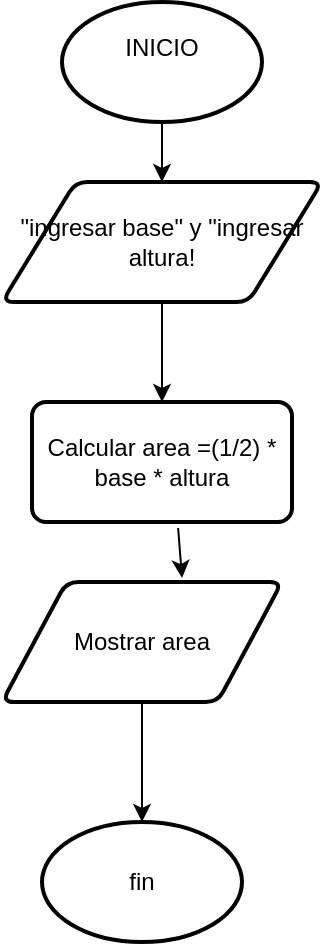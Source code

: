 <mxfile version="26.0.11" pages="4">
  <diagram name="EJERCICIO 1" id="E8qTxCrl24WaX47h1Tu2">
    <mxGraphModel dx="1078" dy="441" grid="1" gridSize="10" guides="1" tooltips="1" connect="1" arrows="1" fold="1" page="1" pageScale="1" pageWidth="827" pageHeight="1169" math="0" shadow="0">
      <root>
        <mxCell id="0" />
        <mxCell id="1" parent="0" />
        <mxCell id="IdaQO2nsMg845LavYgVP-1" value="INICIO&lt;div&gt;&lt;br&gt;&lt;/div&gt;" style="strokeWidth=2;html=1;shape=mxgraph.flowchart.start_1;whiteSpace=wrap;" parent="1" vertex="1">
          <mxGeometry x="120" y="30" width="100" height="60" as="geometry" />
        </mxCell>
        <mxCell id="IdaQO2nsMg845LavYgVP-2" value="" style="endArrow=classic;html=1;rounded=0;exitX=0.5;exitY=1;exitDx=0;exitDy=0;exitPerimeter=0;entryX=0.5;entryY=0;entryDx=0;entryDy=0;" parent="1" source="IdaQO2nsMg845LavYgVP-1" target="IdaQO2nsMg845LavYgVP-10" edge="1">
          <mxGeometry width="50" height="50" relative="1" as="geometry">
            <mxPoint x="390" y="260" as="sourcePoint" />
            <mxPoint x="170" y="120" as="targetPoint" />
          </mxGeometry>
        </mxCell>
        <mxCell id="IdaQO2nsMg845LavYgVP-7" value="" style="endArrow=classic;html=1;rounded=0;exitX=0.5;exitY=1;exitDx=0;exitDy=0;entryX=0.5;entryY=0;entryDx=0;entryDy=0;" parent="1" source="IdaQO2nsMg845LavYgVP-10" target="IdaQO2nsMg845LavYgVP-8" edge="1">
          <mxGeometry width="50" height="50" relative="1" as="geometry">
            <mxPoint x="169.5" y="190" as="sourcePoint" />
            <mxPoint x="169.5" y="230" as="targetPoint" />
          </mxGeometry>
        </mxCell>
        <mxCell id="IdaQO2nsMg845LavYgVP-8" value="Calcular area =(1/2) * base * altura" style="rounded=1;whiteSpace=wrap;html=1;absoluteArcSize=1;arcSize=14;strokeWidth=2;" parent="1" vertex="1">
          <mxGeometry x="105" y="230" width="130" height="60" as="geometry" />
        </mxCell>
        <mxCell id="IdaQO2nsMg845LavYgVP-9" value="Mostrar area" style="shape=parallelogram;html=1;strokeWidth=2;perimeter=parallelogramPerimeter;whiteSpace=wrap;rounded=1;arcSize=12;size=0.23;" parent="1" vertex="1">
          <mxGeometry x="90" y="320" width="140" height="60" as="geometry" />
        </mxCell>
        <mxCell id="IdaQO2nsMg845LavYgVP-10" value="&quot;ingresar base&quot; y &quot;ingresar altura!" style="shape=parallelogram;html=1;strokeWidth=2;perimeter=parallelogramPerimeter;whiteSpace=wrap;rounded=1;arcSize=12;size=0.23;" parent="1" vertex="1">
          <mxGeometry x="90" y="120" width="160" height="60" as="geometry" />
        </mxCell>
        <mxCell id="IdaQO2nsMg845LavYgVP-12" value="" style="endArrow=classic;html=1;rounded=0;entryX=0.643;entryY=-0.033;entryDx=0;entryDy=0;exitX=0.562;exitY=1.05;exitDx=0;exitDy=0;exitPerimeter=0;entryPerimeter=0;" parent="1" source="IdaQO2nsMg845LavYgVP-8" target="IdaQO2nsMg845LavYgVP-9" edge="1">
          <mxGeometry width="50" height="50" relative="1" as="geometry">
            <mxPoint x="170" y="290" as="sourcePoint" />
            <mxPoint x="169.5" y="330" as="targetPoint" />
          </mxGeometry>
        </mxCell>
        <mxCell id="IdaQO2nsMg845LavYgVP-16" value="" style="endArrow=classic;html=1;rounded=0;entryX=0.5;entryY=0;entryDx=0;entryDy=0;exitX=0.5;exitY=1;exitDx=0;exitDy=0;entryPerimeter=0;" parent="1" source="IdaQO2nsMg845LavYgVP-9" target="IdaQO2nsMg845LavYgVP-17" edge="1">
          <mxGeometry width="50" height="50" relative="1" as="geometry">
            <mxPoint x="160" y="400" as="sourcePoint" />
            <mxPoint x="162" y="425" as="targetPoint" />
          </mxGeometry>
        </mxCell>
        <mxCell id="IdaQO2nsMg845LavYgVP-17" value="fin" style="strokeWidth=2;html=1;shape=mxgraph.flowchart.start_1;whiteSpace=wrap;" parent="1" vertex="1">
          <mxGeometry x="110" y="440" width="100" height="60" as="geometry" />
        </mxCell>
      </root>
    </mxGraphModel>
  </diagram>
  <diagram id="unvtXDgZvLdVAHm-BKA2" name="EJERCICIO 2">
    <mxGraphModel dx="1078" dy="441" grid="1" gridSize="10" guides="1" tooltips="1" connect="1" arrows="1" fold="1" page="1" pageScale="1" pageWidth="827" pageHeight="1169" math="0" shadow="0">
      <root>
        <mxCell id="0" />
        <mxCell id="1" parent="0" />
        <mxCell id="JaoSyzYjn5IvlZ-Eoaz8-1" value="INICIO" style="strokeWidth=2;html=1;shape=mxgraph.flowchart.start_1;whiteSpace=wrap;" vertex="1" parent="1">
          <mxGeometry x="130" y="40" width="100" height="60" as="geometry" />
        </mxCell>
        <mxCell id="JaoSyzYjn5IvlZ-Eoaz8-2" value="FIN" style="strokeWidth=2;html=1;shape=mxgraph.flowchart.start_1;whiteSpace=wrap;" vertex="1" parent="1">
          <mxGeometry x="130" y="470" width="100" height="60" as="geometry" />
        </mxCell>
        <mxCell id="JaoSyzYjn5IvlZ-Eoaz8-3" value="" style="endArrow=classic;html=1;rounded=0;exitX=0.5;exitY=1;exitDx=0;exitDy=0;exitPerimeter=0;entryX=0.5;entryY=0;entryDx=0;entryDy=0;" edge="1" parent="1" source="JaoSyzYjn5IvlZ-Eoaz8-1" target="JaoSyzYjn5IvlZ-Eoaz8-4">
          <mxGeometry width="50" height="50" relative="1" as="geometry">
            <mxPoint x="390" y="260" as="sourcePoint" />
            <mxPoint x="180" y="150" as="targetPoint" />
          </mxGeometry>
        </mxCell>
        <mxCell id="JaoSyzYjn5IvlZ-Eoaz8-4" value="&quot;INGRESAR METROS&quot;" style="shape=parallelogram;perimeter=parallelogramPerimeter;whiteSpace=wrap;html=1;fixedSize=1;" vertex="1" parent="1">
          <mxGeometry x="99" y="160" width="190" height="60" as="geometry" />
        </mxCell>
        <mxCell id="JaoSyzYjn5IvlZ-Eoaz8-5" value="PULGADAS= (METROS * 100) / 2.54" style="rounded=1;whiteSpace=wrap;html=1;absoluteArcSize=1;arcSize=14;strokeWidth=2;" vertex="1" parent="1">
          <mxGeometry x="70" y="260" width="240" height="100" as="geometry" />
        </mxCell>
        <mxCell id="JaoSyzYjn5IvlZ-Eoaz8-6" value="" style="endArrow=classic;html=1;rounded=0;exitX=0.468;exitY=1;exitDx=0;exitDy=0;exitPerimeter=0;" edge="1" parent="1" source="JaoSyzYjn5IvlZ-Eoaz8-4" target="JaoSyzYjn5IvlZ-Eoaz8-5">
          <mxGeometry width="50" height="50" relative="1" as="geometry">
            <mxPoint x="390" y="260" as="sourcePoint" />
            <mxPoint x="440" y="210" as="targetPoint" />
          </mxGeometry>
        </mxCell>
        <mxCell id="JaoSyzYjn5IvlZ-Eoaz8-7" value="MOSTRAR PULGADAS" style="shape=parallelogram;perimeter=parallelogramPerimeter;whiteSpace=wrap;html=1;fixedSize=1;" vertex="1" parent="1">
          <mxGeometry x="85" y="390" width="190" height="60" as="geometry" />
        </mxCell>
        <mxCell id="JaoSyzYjn5IvlZ-Eoaz8-8" value="" style="endArrow=classic;html=1;rounded=0;exitX=0.5;exitY=1;exitDx=0;exitDy=0;entryX=0.547;entryY=0;entryDx=0;entryDy=0;entryPerimeter=0;" edge="1" parent="1" source="JaoSyzYjn5IvlZ-Eoaz8-5" target="JaoSyzYjn5IvlZ-Eoaz8-7">
          <mxGeometry width="50" height="50" relative="1" as="geometry">
            <mxPoint x="390" y="290" as="sourcePoint" />
            <mxPoint x="440" y="240" as="targetPoint" />
          </mxGeometry>
        </mxCell>
        <mxCell id="JaoSyzYjn5IvlZ-Eoaz8-9" value="" style="endArrow=classic;html=1;rounded=0;exitX=0.5;exitY=1;exitDx=0;exitDy=0;entryX=0.5;entryY=0;entryDx=0;entryDy=0;entryPerimeter=0;" edge="1" parent="1" source="JaoSyzYjn5IvlZ-Eoaz8-7" target="JaoSyzYjn5IvlZ-Eoaz8-2">
          <mxGeometry width="50" height="50" relative="1" as="geometry">
            <mxPoint x="390" y="300" as="sourcePoint" />
            <mxPoint x="440" y="250" as="targetPoint" />
          </mxGeometry>
        </mxCell>
      </root>
    </mxGraphModel>
  </diagram>
  <diagram id="UiP_pSPZARDq4mE7gcj9" name="EJERCICIO 3">
    <mxGraphModel dx="1268" dy="519" grid="1" gridSize="10" guides="1" tooltips="1" connect="1" arrows="1" fold="1" page="1" pageScale="1" pageWidth="827" pageHeight="1169" math="0" shadow="0">
      <root>
        <mxCell id="0" />
        <mxCell id="1" parent="0" />
        <mxCell id="IKcgygMVM0ITbM8P0DHJ-1" value="inicio&lt;div&gt;&lt;br&gt;&lt;/div&gt;" style="strokeWidth=2;html=1;shape=mxgraph.flowchart.start_1;whiteSpace=wrap;" vertex="1" parent="1">
          <mxGeometry x="240" y="60" width="100" height="60" as="geometry" />
        </mxCell>
        <mxCell id="IKcgygMVM0ITbM8P0DHJ-2" value="&lt;div&gt;&quot;INGRESA B&quot;&lt;/div&gt;&lt;div&gt;&lt;br&gt;&lt;/div&gt;" style="shape=parallelogram;perimeter=parallelogramPerimeter;whiteSpace=wrap;html=1;fixedSize=1;" vertex="1" parent="1">
          <mxGeometry x="150" y="240" width="260" height="120" as="geometry" />
        </mxCell>
        <mxCell id="IKcgygMVM0ITbM8P0DHJ-3" value="" style="endArrow=classic;html=1;rounded=0;exitX=0.5;exitY=1;exitDx=0;exitDy=0;exitPerimeter=0;entryX=0.55;entryY=0.033;entryDx=0;entryDy=0;entryPerimeter=0;" edge="1" parent="1" source="IKcgygMVM0ITbM8P0DHJ-1" target="IKcgygMVM0ITbM8P0DHJ-4">
          <mxGeometry width="50" height="50" relative="1" as="geometry">
            <mxPoint x="390" y="260" as="sourcePoint" />
            <mxPoint x="440" y="210" as="targetPoint" />
          </mxGeometry>
        </mxCell>
        <mxCell id="IKcgygMVM0ITbM8P0DHJ-4" value="&#xa;&lt;span style=&quot;color: rgb(0, 0, 0); font-family: Helvetica; font-size: 12px; font-style: normal; font-variant-ligatures: normal; font-variant-caps: normal; font-weight: 400; letter-spacing: normal; orphans: 2; text-align: center; text-indent: 0px; text-transform: none; widows: 2; word-spacing: 0px; -webkit-text-stroke-width: 0px; white-space: normal; background-color: rgb(251, 251, 251); text-decoration-thickness: initial; text-decoration-style: initial; text-decoration-color: initial; display: inline !important; float: none;&quot;&gt;&quot;INGRESAR A &quot;&lt;/span&gt;&lt;br class=&quot;Apple-interchange-newline&quot;&gt;&#xa;&#xa;" style="shape=parallelogram;perimeter=parallelogramPerimeter;whiteSpace=wrap;html=1;fixedSize=1;" vertex="1" parent="1">
          <mxGeometry x="154" y="150" width="260" height="60" as="geometry" />
        </mxCell>
        <mxCell id="IKcgygMVM0ITbM8P0DHJ-6" value="" style="endArrow=classic;html=1;rounded=0;exitX=0.446;exitY=0.991;exitDx=0;exitDy=0;exitPerimeter=0;entryX=0.5;entryY=0;entryDx=0;entryDy=0;" edge="1" parent="1" source="IKcgygMVM0ITbM8P0DHJ-2" target="IKcgygMVM0ITbM8P0DHJ-8">
          <mxGeometry width="50" height="50" relative="1" as="geometry">
            <mxPoint x="390" y="260" as="sourcePoint" />
            <mxPoint x="250" y="400" as="targetPoint" />
          </mxGeometry>
        </mxCell>
        <mxCell id="IKcgygMVM0ITbM8P0DHJ-7" value="" style="endArrow=classic;html=1;rounded=0;exitX=0.435;exitY=0.983;exitDx=0;exitDy=0;exitPerimeter=0;entryX=0.5;entryY=0;entryDx=0;entryDy=0;" edge="1" parent="1" source="IKcgygMVM0ITbM8P0DHJ-4" target="IKcgygMVM0ITbM8P0DHJ-2">
          <mxGeometry width="50" height="50" relative="1" as="geometry">
            <mxPoint x="390" y="260" as="sourcePoint" />
            <mxPoint x="440" y="210" as="targetPoint" />
          </mxGeometry>
        </mxCell>
        <mxCell id="IKcgygMVM0ITbM8P0DHJ-8" value="&quot;INGRESA C &quot;" style="shape=parallelogram;perimeter=parallelogramPerimeter;whiteSpace=wrap;html=1;fixedSize=1;" vertex="1" parent="1">
          <mxGeometry x="200" y="410" width="160" height="60" as="geometry" />
        </mxCell>
        <mxCell id="IKcgygMVM0ITbM8P0DHJ-9" value="&quot;D = b2 - 4ac&quot;" style="rounded=0;whiteSpace=wrap;html=1;" vertex="1" parent="1">
          <mxGeometry x="210" y="524.5" width="120" height="60" as="geometry" />
        </mxCell>
        <mxCell id="IKcgygMVM0ITbM8P0DHJ-10" value="" style="endArrow=classic;html=1;rounded=0;exitX=0.45;exitY=1.026;exitDx=0;exitDy=0;exitPerimeter=0;entryX=0.5;entryY=0;entryDx=0;entryDy=0;" edge="1" parent="1" source="IKcgygMVM0ITbM8P0DHJ-8" target="IKcgygMVM0ITbM8P0DHJ-9">
          <mxGeometry width="50" height="50" relative="1" as="geometry">
            <mxPoint x="270" y="480" as="sourcePoint" />
            <mxPoint x="450" y="330" as="targetPoint" />
          </mxGeometry>
        </mxCell>
        <mxCell id="IKcgygMVM0ITbM8P0DHJ-11" value="fin&lt;div&gt;&lt;br&gt;&lt;/div&gt;&lt;div&gt;&lt;br&gt;&lt;/div&gt;" style="ellipse;whiteSpace=wrap;html=1;" vertex="1" parent="1">
          <mxGeometry x="210" y="640" width="120" height="80" as="geometry" />
        </mxCell>
        <mxCell id="IKcgygMVM0ITbM8P0DHJ-12" value="" style="endArrow=classic;html=1;rounded=0;exitX=0.5;exitY=1;exitDx=0;exitDy=0;entryX=0.5;entryY=0;entryDx=0;entryDy=0;" edge="1" parent="1" source="IKcgygMVM0ITbM8P0DHJ-9" target="IKcgygMVM0ITbM8P0DHJ-11">
          <mxGeometry width="50" height="50" relative="1" as="geometry">
            <mxPoint x="400" y="560" as="sourcePoint" />
            <mxPoint x="450" y="510" as="targetPoint" />
          </mxGeometry>
        </mxCell>
      </root>
    </mxGraphModel>
  </diagram>
  <diagram id="Bmb87HMydpHjwxSTy-qe" name="Página-4">
    <mxGraphModel dx="1078" dy="441" grid="1" gridSize="10" guides="1" tooltips="1" connect="1" arrows="1" fold="1" page="1" pageScale="1" pageWidth="827" pageHeight="1169" math="0" shadow="0">
      <root>
        <mxCell id="0" />
        <mxCell id="1" parent="0" />
      </root>
    </mxGraphModel>
  </diagram>
</mxfile>
